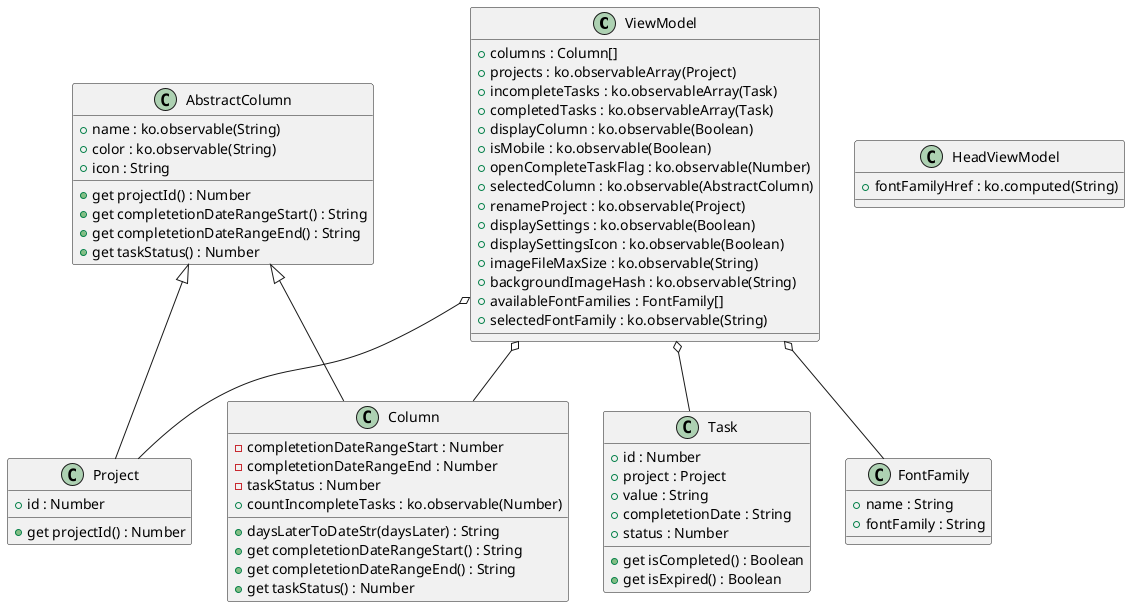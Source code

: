 @startuml
class ViewModel {
  +columns : Column[]
  {field} +projects : ko.observableArray(Project)
  {field} +incompleteTasks : ko.observableArray(Task)
  {field} +completedTasks : ko.observableArray(Task)
  {field} +displayColumn : ko.observable(Boolean)
  {field} +isMobile : ko.observable(Boolean)
  {field} +openCompleteTaskFlag : ko.observable(Number)
  {field} +selectedColumn : ko.observable(AbstractColumn)
  {field} +renameProject : ko.observable(Project)
  {field} +displaySettings : ko.observable(Boolean)
  {field} +displaySettingsIcon : ko.observable(Boolean)
  {field} +imageFileMaxSize : ko.observable(String)
  {field} +backgroundImageHash : ko.observable(String)
  +availableFontFamilies : FontFamily[]
  {field} +selectedFontFamily : ko.observable(String)
}

class AbstractColumn {
  {field} +name : ko.observable(String)
  {field} +color : ko.observable(String)
  +icon : String
  +get projectId() : Number
  +get completetionDateRangeStart() : String
  +get completetionDateRangeEnd() : String
  +get taskStatus() : Number
}

class Project {
  +id : Number
  +get projectId() : Number
}

class Column {
  -completetionDateRangeStart : Number
  -completetionDateRangeEnd : Number
  -taskStatus : Number
  {field} +countIncompleteTasks : ko.observable(Number)
  +daysLaterToDateStr(daysLater) : String
  +get completetionDateRangeStart() : String
  +get completetionDateRangeEnd() : String
  +get taskStatus() : Number
}

class Task {
  +id : Number
  +project : Project
  +value : String
  +completetionDate : String
  +status : Number
  +get isCompleted() : Boolean
  +get isExpired() : Boolean
}

class HeadViewModel {
  {field} +fontFamilyHref : ko.computed(String)
}

class FontFamily {
  +name : String
  +fontFamily : String
}

AbstractColumn <|-- Column
AbstractColumn <|-- Project
ViewModel o-- Column
ViewModel o-- Project
ViewModel o-- Task
ViewModel o-- FontFamily
@enduml
